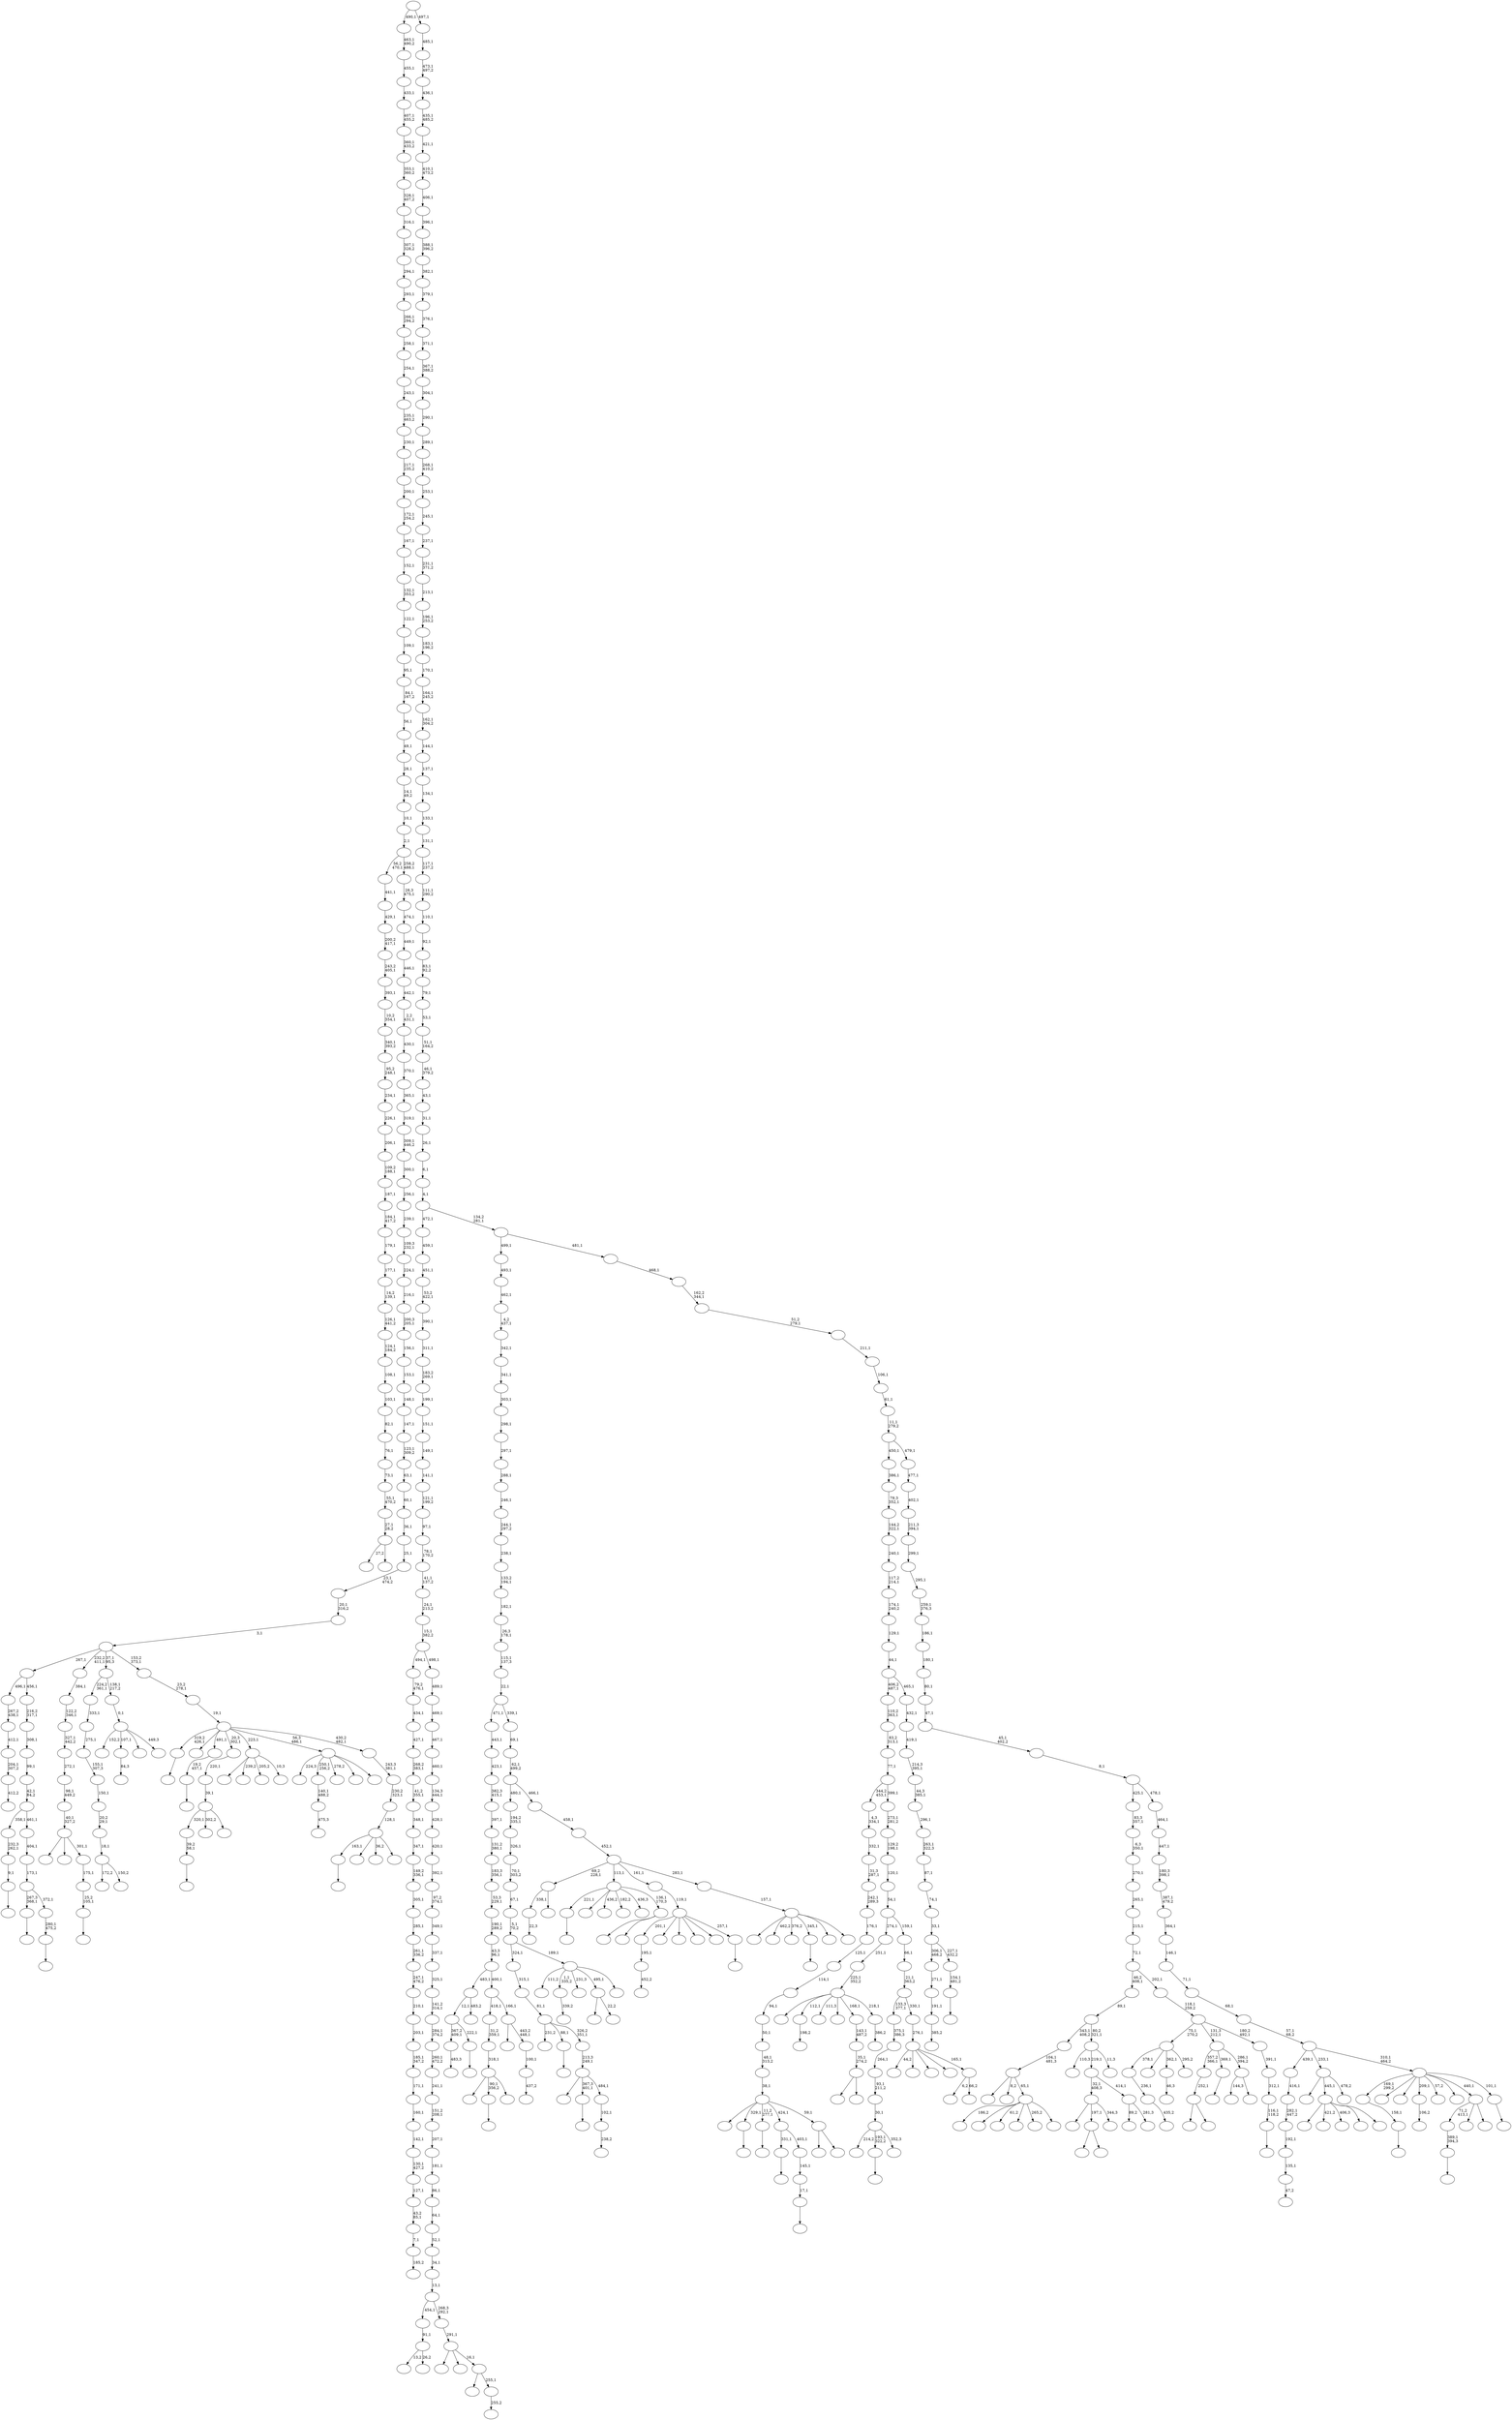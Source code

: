 digraph T {
	650 [label=""]
	649 [label=""]
	648 [label=""]
	647 [label=""]
	646 [label=""]
	645 [label=""]
	644 [label=""]
	643 [label=""]
	642 [label=""]
	641 [label=""]
	640 [label=""]
	639 [label=""]
	638 [label=""]
	637 [label=""]
	636 [label=""]
	635 [label=""]
	634 [label=""]
	633 [label=""]
	632 [label=""]
	631 [label=""]
	630 [label=""]
	629 [label=""]
	628 [label=""]
	627 [label=""]
	626 [label=""]
	625 [label=""]
	624 [label=""]
	623 [label=""]
	622 [label=""]
	621 [label=""]
	620 [label=""]
	619 [label=""]
	618 [label=""]
	617 [label=""]
	616 [label=""]
	615 [label=""]
	614 [label=""]
	613 [label=""]
	612 [label=""]
	611 [label=""]
	610 [label=""]
	609 [label=""]
	608 [label=""]
	607 [label=""]
	606 [label=""]
	605 [label=""]
	604 [label=""]
	603 [label=""]
	602 [label=""]
	601 [label=""]
	600 [label=""]
	599 [label=""]
	598 [label=""]
	597 [label=""]
	596 [label=""]
	595 [label=""]
	594 [label=""]
	593 [label=""]
	592 [label=""]
	591 [label=""]
	590 [label=""]
	589 [label=""]
	588 [label=""]
	587 [label=""]
	586 [label=""]
	585 [label=""]
	584 [label=""]
	583 [label=""]
	582 [label=""]
	581 [label=""]
	580 [label=""]
	579 [label=""]
	578 [label=""]
	577 [label=""]
	576 [label=""]
	575 [label=""]
	574 [label=""]
	573 [label=""]
	572 [label=""]
	571 [label=""]
	570 [label=""]
	569 [label=""]
	568 [label=""]
	567 [label=""]
	566 [label=""]
	565 [label=""]
	564 [label=""]
	563 [label=""]
	562 [label=""]
	561 [label=""]
	560 [label=""]
	559 [label=""]
	558 [label=""]
	557 [label=""]
	556 [label=""]
	555 [label=""]
	554 [label=""]
	553 [label=""]
	552 [label=""]
	551 [label=""]
	550 [label=""]
	549 [label=""]
	548 [label=""]
	547 [label=""]
	546 [label=""]
	545 [label=""]
	544 [label=""]
	543 [label=""]
	542 [label=""]
	541 [label=""]
	540 [label=""]
	539 [label=""]
	538 [label=""]
	537 [label=""]
	536 [label=""]
	535 [label=""]
	534 [label=""]
	533 [label=""]
	532 [label=""]
	531 [label=""]
	530 [label=""]
	529 [label=""]
	528 [label=""]
	527 [label=""]
	526 [label=""]
	525 [label=""]
	524 [label=""]
	523 [label=""]
	522 [label=""]
	521 [label=""]
	520 [label=""]
	519 [label=""]
	518 [label=""]
	517 [label=""]
	516 [label=""]
	515 [label=""]
	514 [label=""]
	513 [label=""]
	512 [label=""]
	511 [label=""]
	510 [label=""]
	509 [label=""]
	508 [label=""]
	507 [label=""]
	506 [label=""]
	505 [label=""]
	504 [label=""]
	503 [label=""]
	502 [label=""]
	501 [label=""]
	500 [label=""]
	499 [label=""]
	498 [label=""]
	497 [label=""]
	496 [label=""]
	495 [label=""]
	494 [label=""]
	493 [label=""]
	492 [label=""]
	491 [label=""]
	490 [label=""]
	489 [label=""]
	488 [label=""]
	487 [label=""]
	486 [label=""]
	485 [label=""]
	484 [label=""]
	483 [label=""]
	482 [label=""]
	481 [label=""]
	480 [label=""]
	479 [label=""]
	478 [label=""]
	477 [label=""]
	476 [label=""]
	475 [label=""]
	474 [label=""]
	473 [label=""]
	472 [label=""]
	471 [label=""]
	470 [label=""]
	469 [label=""]
	468 [label=""]
	467 [label=""]
	466 [label=""]
	465 [label=""]
	464 [label=""]
	463 [label=""]
	462 [label=""]
	461 [label=""]
	460 [label=""]
	459 [label=""]
	458 [label=""]
	457 [label=""]
	456 [label=""]
	455 [label=""]
	454 [label=""]
	453 [label=""]
	452 [label=""]
	451 [label=""]
	450 [label=""]
	449 [label=""]
	448 [label=""]
	447 [label=""]
	446 [label=""]
	445 [label=""]
	444 [label=""]
	443 [label=""]
	442 [label=""]
	441 [label=""]
	440 [label=""]
	439 [label=""]
	438 [label=""]
	437 [label=""]
	436 [label=""]
	435 [label=""]
	434 [label=""]
	433 [label=""]
	432 [label=""]
	431 [label=""]
	430 [label=""]
	429 [label=""]
	428 [label=""]
	427 [label=""]
	426 [label=""]
	425 [label=""]
	424 [label=""]
	423 [label=""]
	422 [label=""]
	421 [label=""]
	420 [label=""]
	419 [label=""]
	418 [label=""]
	417 [label=""]
	416 [label=""]
	415 [label=""]
	414 [label=""]
	413 [label=""]
	412 [label=""]
	411 [label=""]
	410 [label=""]
	409 [label=""]
	408 [label=""]
	407 [label=""]
	406 [label=""]
	405 [label=""]
	404 [label=""]
	403 [label=""]
	402 [label=""]
	401 [label=""]
	400 [label=""]
	399 [label=""]
	398 [label=""]
	397 [label=""]
	396 [label=""]
	395 [label=""]
	394 [label=""]
	393 [label=""]
	392 [label=""]
	391 [label=""]
	390 [label=""]
	389 [label=""]
	388 [label=""]
	387 [label=""]
	386 [label=""]
	385 [label=""]
	384 [label=""]
	383 [label=""]
	382 [label=""]
	381 [label=""]
	380 [label=""]
	379 [label=""]
	378 [label=""]
	377 [label=""]
	376 [label=""]
	375 [label=""]
	374 [label=""]
	373 [label=""]
	372 [label=""]
	371 [label=""]
	370 [label=""]
	369 [label=""]
	368 [label=""]
	367 [label=""]
	366 [label=""]
	365 [label=""]
	364 [label=""]
	363 [label=""]
	362 [label=""]
	361 [label=""]
	360 [label=""]
	359 [label=""]
	358 [label=""]
	357 [label=""]
	356 [label=""]
	355 [label=""]
	354 [label=""]
	353 [label=""]
	352 [label=""]
	351 [label=""]
	350 [label=""]
	349 [label=""]
	348 [label=""]
	347 [label=""]
	346 [label=""]
	345 [label=""]
	344 [label=""]
	343 [label=""]
	342 [label=""]
	341 [label=""]
	340 [label=""]
	339 [label=""]
	338 [label=""]
	337 [label=""]
	336 [label=""]
	335 [label=""]
	334 [label=""]
	333 [label=""]
	332 [label=""]
	331 [label=""]
	330 [label=""]
	329 [label=""]
	328 [label=""]
	327 [label=""]
	326 [label=""]
	325 [label=""]
	324 [label=""]
	323 [label=""]
	322 [label=""]
	321 [label=""]
	320 [label=""]
	319 [label=""]
	318 [label=""]
	317 [label=""]
	316 [label=""]
	315 [label=""]
	314 [label=""]
	313 [label=""]
	312 [label=""]
	311 [label=""]
	310 [label=""]
	309 [label=""]
	308 [label=""]
	307 [label=""]
	306 [label=""]
	305 [label=""]
	304 [label=""]
	303 [label=""]
	302 [label=""]
	301 [label=""]
	300 [label=""]
	299 [label=""]
	298 [label=""]
	297 [label=""]
	296 [label=""]
	295 [label=""]
	294 [label=""]
	293 [label=""]
	292 [label=""]
	291 [label=""]
	290 [label=""]
	289 [label=""]
	288 [label=""]
	287 [label=""]
	286 [label=""]
	285 [label=""]
	284 [label=""]
	283 [label=""]
	282 [label=""]
	281 [label=""]
	280 [label=""]
	279 [label=""]
	278 [label=""]
	277 [label=""]
	276 [label=""]
	275 [label=""]
	274 [label=""]
	273 [label=""]
	272 [label=""]
	271 [label=""]
	270 [label=""]
	269 [label=""]
	268 [label=""]
	267 [label=""]
	266 [label=""]
	265 [label=""]
	264 [label=""]
	263 [label=""]
	262 [label=""]
	261 [label=""]
	260 [label=""]
	259 [label=""]
	258 [label=""]
	257 [label=""]
	256 [label=""]
	255 [label=""]
	254 [label=""]
	253 [label=""]
	252 [label=""]
	251 [label=""]
	250 [label=""]
	249 [label=""]
	248 [label=""]
	247 [label=""]
	246 [label=""]
	245 [label=""]
	244 [label=""]
	243 [label=""]
	242 [label=""]
	241 [label=""]
	240 [label=""]
	239 [label=""]
	238 [label=""]
	237 [label=""]
	236 [label=""]
	235 [label=""]
	234 [label=""]
	233 [label=""]
	232 [label=""]
	231 [label=""]
	230 [label=""]
	229 [label=""]
	228 [label=""]
	227 [label=""]
	226 [label=""]
	225 [label=""]
	224 [label=""]
	223 [label=""]
	222 [label=""]
	221 [label=""]
	220 [label=""]
	219 [label=""]
	218 [label=""]
	217 [label=""]
	216 [label=""]
	215 [label=""]
	214 [label=""]
	213 [label=""]
	212 [label=""]
	211 [label=""]
	210 [label=""]
	209 [label=""]
	208 [label=""]
	207 [label=""]
	206 [label=""]
	205 [label=""]
	204 [label=""]
	203 [label=""]
	202 [label=""]
	201 [label=""]
	200 [label=""]
	199 [label=""]
	198 [label=""]
	197 [label=""]
	196 [label=""]
	195 [label=""]
	194 [label=""]
	193 [label=""]
	192 [label=""]
	191 [label=""]
	190 [label=""]
	189 [label=""]
	188 [label=""]
	187 [label=""]
	186 [label=""]
	185 [label=""]
	184 [label=""]
	183 [label=""]
	182 [label=""]
	181 [label=""]
	180 [label=""]
	179 [label=""]
	178 [label=""]
	177 [label=""]
	176 [label=""]
	175 [label=""]
	174 [label=""]
	173 [label=""]
	172 [label=""]
	171 [label=""]
	170 [label=""]
	169 [label=""]
	168 [label=""]
	167 [label=""]
	166 [label=""]
	165 [label=""]
	164 [label=""]
	163 [label=""]
	162 [label=""]
	161 [label=""]
	160 [label=""]
	159 [label=""]
	158 [label=""]
	157 [label=""]
	156 [label=""]
	155 [label=""]
	154 [label=""]
	153 [label=""]
	152 [label=""]
	151 [label=""]
	150 [label=""]
	149 [label=""]
	148 [label=""]
	147 [label=""]
	146 [label=""]
	145 [label=""]
	144 [label=""]
	143 [label=""]
	142 [label=""]
	141 [label=""]
	140 [label=""]
	139 [label=""]
	138 [label=""]
	137 [label=""]
	136 [label=""]
	135 [label=""]
	134 [label=""]
	133 [label=""]
	132 [label=""]
	131 [label=""]
	130 [label=""]
	129 [label=""]
	128 [label=""]
	127 [label=""]
	126 [label=""]
	125 [label=""]
	124 [label=""]
	123 [label=""]
	122 [label=""]
	121 [label=""]
	120 [label=""]
	119 [label=""]
	118 [label=""]
	117 [label=""]
	116 [label=""]
	115 [label=""]
	114 [label=""]
	113 [label=""]
	112 [label=""]
	111 [label=""]
	110 [label=""]
	109 [label=""]
	108 [label=""]
	107 [label=""]
	106 [label=""]
	105 [label=""]
	104 [label=""]
	103 [label=""]
	102 [label=""]
	101 [label=""]
	100 [label=""]
	99 [label=""]
	98 [label=""]
	97 [label=""]
	96 [label=""]
	95 [label=""]
	94 [label=""]
	93 [label=""]
	92 [label=""]
	91 [label=""]
	90 [label=""]
	89 [label=""]
	88 [label=""]
	87 [label=""]
	86 [label=""]
	85 [label=""]
	84 [label=""]
	83 [label=""]
	82 [label=""]
	81 [label=""]
	80 [label=""]
	79 [label=""]
	78 [label=""]
	77 [label=""]
	76 [label=""]
	75 [label=""]
	74 [label=""]
	73 [label=""]
	72 [label=""]
	71 [label=""]
	70 [label=""]
	69 [label=""]
	68 [label=""]
	67 [label=""]
	66 [label=""]
	65 [label=""]
	64 [label=""]
	63 [label=""]
	62 [label=""]
	61 [label=""]
	60 [label=""]
	59 [label=""]
	58 [label=""]
	57 [label=""]
	56 [label=""]
	55 [label=""]
	54 [label=""]
	53 [label=""]
	52 [label=""]
	51 [label=""]
	50 [label=""]
	49 [label=""]
	48 [label=""]
	47 [label=""]
	46 [label=""]
	45 [label=""]
	44 [label=""]
	43 [label=""]
	42 [label=""]
	41 [label=""]
	40 [label=""]
	39 [label=""]
	38 [label=""]
	37 [label=""]
	36 [label=""]
	35 [label=""]
	34 [label=""]
	33 [label=""]
	32 [label=""]
	31 [label=""]
	30 [label=""]
	29 [label=""]
	28 [label=""]
	27 [label=""]
	26 [label=""]
	25 [label=""]
	24 [label=""]
	23 [label=""]
	22 [label=""]
	21 [label=""]
	20 [label=""]
	19 [label=""]
	18 [label=""]
	17 [label=""]
	16 [label=""]
	15 [label=""]
	14 [label=""]
	13 [label=""]
	12 [label=""]
	11 [label=""]
	10 [label=""]
	9 [label=""]
	8 [label=""]
	7 [label=""]
	6 [label=""]
	5 [label=""]
	4 [label=""]
	3 [label=""]
	2 [label=""]
	1 [label=""]
	0 [label=""]
	646 -> 647 [label="483,3"]
	644 -> 645 [label=""]
	643 -> 644 [label="389,1\n394,3"]
	641 -> 642 [label=""]
	637 -> 638 [label=""]
	630 -> 631 [label=""]
	629 -> 646 [label="367,2\n409,1"]
	629 -> 630 [label="222,1"]
	626 -> 627 [label="22,3"]
	619 -> 620 [label="385,2"]
	618 -> 619 [label="191,1"]
	617 -> 618 [label="271,1"]
	614 -> 615 [label="339,2"]
	608 -> 621 [label="13,2"]
	608 -> 609 [label="26,2"]
	607 -> 608 [label="91,1"]
	599 -> 600 [label=""]
	595 -> 596 [label=""]
	594 -> 595 [label="39,2\n58,1"]
	592 -> 593 [label="412,2"]
	591 -> 592 [label="204,1\n307,2"]
	590 -> 591 [label="412,1"]
	589 -> 590 [label="267,2\n438,1"]
	587 -> 588 [label=""]
	585 -> 605 [label="214,2"]
	585 -> 587 [label="193,1\n322,2"]
	585 -> 586 [label="352,3"]
	584 -> 585 [label="30,1"]
	583 -> 584 [label="93,1\n211,2"]
	582 -> 583 [label="264,1"]
	581 -> 582 [label="375,1\n386,3"]
	575 -> 576 [label=""]
	574 -> 575 [label="9,1"]
	573 -> 574 [label="232,3\n262,1"]
	571 -> 572 [label=""]
	568 -> 569 [label="185,2"]
	567 -> 568 [label="7,1"]
	566 -> 567 [label="43,2\n85,1"]
	565 -> 566 [label="127,1"]
	564 -> 565 [label="130,1\n427,2"]
	563 -> 564 [label="142,1"]
	562 -> 563 [label="160,1"]
	561 -> 562 [label="171,1"]
	560 -> 561 [label="185,1\n347,2"]
	559 -> 560 [label="203,1"]
	558 -> 559 [label="210,1"]
	557 -> 558 [label="247,1\n476,2"]
	556 -> 557 [label="261,1\n336,2"]
	555 -> 556 [label="285,1"]
	554 -> 555 [label="305,1"]
	553 -> 554 [label="149,2\n336,1"]
	552 -> 553 [label="347,1"]
	551 -> 552 [label="348,1"]
	550 -> 551 [label="41,2\n355,1"]
	549 -> 550 [label="268,2\n383,1"]
	548 -> 549 [label="427,1"]
	547 -> 548 [label="434,1"]
	546 -> 547 [label="79,2\n476,1"]
	544 -> 632 [label=""]
	544 -> 545 [label="22,2"]
	541 -> 542 [label=""]
	539 -> 603 [label=""]
	539 -> 540 [label=""]
	538 -> 539 [label="252,1"]
	534 -> 535 [label=""]
	533 -> 534 [label="158,1"]
	531 -> 606 [label="27,2"]
	531 -> 532 [label=""]
	530 -> 531 [label="27,1\n28,2"]
	529 -> 530 [label="55,1\n470,2"]
	528 -> 529 [label="73,1"]
	527 -> 528 [label="76,1"]
	526 -> 527 [label="82,1"]
	525 -> 526 [label="103,1"]
	524 -> 525 [label="108,1"]
	523 -> 524 [label="124,1\n184,2"]
	522 -> 523 [label="126,1\n441,2"]
	521 -> 522 [label="14,2\n139,1"]
	520 -> 521 [label="177,1"]
	519 -> 520 [label="179,1"]
	518 -> 519 [label="184,1\n417,2"]
	517 -> 518 [label="187,1"]
	516 -> 517 [label="109,2\n188,1"]
	515 -> 516 [label="206,1"]
	514 -> 515 [label="226,1"]
	513 -> 514 [label="234,1"]
	512 -> 513 [label="95,2\n248,1"]
	511 -> 512 [label="340,1\n393,2"]
	510 -> 511 [label="10,2\n354,1"]
	509 -> 510 [label="393,1"]
	508 -> 509 [label="243,2\n405,1"]
	507 -> 508 [label="200,2\n417,1"]
	506 -> 507 [label="429,1"]
	505 -> 506 [label="441,1"]
	503 -> 504 [label=""]
	500 -> 501 [label=""]
	499 -> 500 [label="280,1\n475,2"]
	498 -> 541 [label="267,3\n368,1"]
	498 -> 499 [label="372,1"]
	497 -> 498 [label="173,1"]
	496 -> 497 [label="404,1"]
	495 -> 573 [label="358,1"]
	495 -> 496 [label="461,1"]
	494 -> 495 [label="42,1\n84,2"]
	493 -> 494 [label="99,1"]
	492 -> 493 [label="308,1"]
	491 -> 492 [label="216,2\n317,1"]
	490 -> 589 [label="496,1"]
	490 -> 491 [label="456,1"]
	488 -> 489 [label=""]
	486 -> 626 [label="338,1"]
	486 -> 487 [label=""]
	483 -> 484 [label="238,2"]
	482 -> 483 [label="102,1"]
	481 -> 536 [label=""]
	481 -> 488 [label="367,3\n401,1"]
	481 -> 482 [label="484,1"]
	480 -> 481 [label="213,3\n249,1"]
	479 -> 640 [label="231,2"]
	479 -> 571 [label="88,1"]
	479 -> 480 [label="326,2\n351,1"]
	478 -> 479 [label="81,1"]
	477 -> 478 [label="315,1"]
	475 -> 476 [label="84,3"]
	471 -> 472 [label="198,2"]
	469 -> 470 [label=""]
	460 -> 461 [label="452,2"]
	459 -> 460 [label="195,1"]
	457 -> 458 [label="106,2"]
	454 -> 455 [label=""]
	453 -> 454 [label="19,2\n457,1"]
	450 -> 451 [label="435,2"]
	449 -> 450 [label="236,1"]
	447 -> 448 [label="47,2"]
	446 -> 447 [label="135,1"]
	445 -> 446 [label="192,1"]
	444 -> 445 [label="282,1\n447,2"]
	443 -> 444 [label="416,1"]
	441 -> 442 [label=""]
	439 -> 594 [label="320,1"]
	439 -> 485 [label="302,2"]
	439 -> 440 [label=""]
	438 -> 439 [label="39,1"]
	437 -> 438 [label="220,1"]
	435 -> 436 [label=""]
	428 -> 623 [label=""]
	428 -> 429 [label=""]
	426 -> 427 [label=""]
	422 -> 423 [label="475,3"]
	421 -> 422 [label="140,1\n488,2"]
	419 -> 420 [label=""]
	418 -> 419 [label="17,1"]
	417 -> 418 [label="145,1"]
	416 -> 599 [label="331,1"]
	416 -> 417 [label="403,1"]
	414 -> 415 [label=""]
	411 -> 636 [label=""]
	411 -> 634 [label="421,2"]
	411 -> 633 [label="406,3"]
	411 -> 577 [label=""]
	411 -> 412 [label=""]
	409 -> 410 [label="46,3"]
	407 -> 408 [label="255,2"]
	406 -> 434 [label=""]
	406 -> 407 [label="255,1"]
	405 -> 466 [label=""]
	405 -> 413 [label=""]
	405 -> 406 [label="16,1"]
	404 -> 405 [label="291,1"]
	403 -> 607 [label="454,1"]
	403 -> 404 [label="268,3\n292,1"]
	402 -> 403 [label="13,1"]
	401 -> 402 [label="34,1"]
	400 -> 401 [label="52,1"]
	399 -> 400 [label="64,1"]
	398 -> 399 [label="86,1"]
	397 -> 398 [label="181,1"]
	396 -> 397 [label="207,1"]
	395 -> 396 [label="151,2\n208,1"]
	394 -> 395 [label="241,1"]
	393 -> 394 [label="260,1\n472,2"]
	392 -> 393 [label="284,1\n374,2"]
	391 -> 392 [label="141,2\n314,1"]
	390 -> 391 [label="325,1"]
	389 -> 390 [label="337,1"]
	388 -> 389 [label="349,1"]
	387 -> 388 [label="97,2\n374,1"]
	386 -> 387 [label="392,1"]
	385 -> 386 [label="420,1"]
	384 -> 385 [label="428,1"]
	383 -> 384 [label="134,3\n444,1"]
	382 -> 383 [label="460,1"]
	381 -> 382 [label="467,1"]
	380 -> 381 [label="469,1"]
	379 -> 380 [label="489,1"]
	378 -> 546 [label="494,1"]
	378 -> 379 [label="498,1"]
	377 -> 378 [label="15,1\n382,2"]
	376 -> 377 [label="24,1\n213,2"]
	375 -> 376 [label="41,1\n137,2"]
	374 -> 375 [label="78,1\n170,2"]
	373 -> 374 [label="97,1"]
	372 -> 373 [label="121,1\n199,2"]
	371 -> 372 [label="141,1"]
	370 -> 371 [label="149,1"]
	369 -> 370 [label="151,1"]
	368 -> 369 [label="199,1"]
	367 -> 368 [label="183,2\n269,1"]
	366 -> 367 [label="311,1"]
	365 -> 366 [label="390,1"]
	364 -> 365 [label="53,2\n422,1"]
	363 -> 364 [label="451,1"]
	362 -> 363 [label="459,1"]
	355 -> 432 [label="172,2"]
	355 -> 356 [label="150,2"]
	354 -> 355 [label="18,1"]
	353 -> 354 [label="20,2\n29,1"]
	352 -> 353 [label="150,1"]
	351 -> 352 [label="155,1\n307,3"]
	350 -> 351 [label="275,1"]
	349 -> 350 [label="333,1"]
	346 -> 613 [label="186,2"]
	346 -> 610 [label=""]
	346 -> 467 [label="61,2"]
	346 -> 431 [label=""]
	346 -> 357 [label="265,2"]
	346 -> 347 [label=""]
	345 -> 612 [label=""]
	345 -> 359 [label="8,2"]
	345 -> 346 [label="65,1"]
	344 -> 345 [label="104,1\n481,3"]
	338 -> 449 [label="378,1"]
	338 -> 430 [label=""]
	338 -> 409 [label="362,1"]
	338 -> 339 [label="295,2"]
	334 -> 629 [label="12,1"]
	334 -> 335 [label="483,2"]
	332 -> 616 [label=""]
	332 -> 580 [label="239,2"]
	332 -> 360 [label="205,2"]
	332 -> 333 [label="10,3"]
	330 -> 331 [label=""]
	329 -> 330 [label="25,2\n105,1"]
	328 -> 329 [label="175,1"]
	327 -> 602 [label=""]
	327 -> 358 [label=""]
	327 -> 328 [label="301,1"]
	326 -> 327 [label="40,1\n327,2"]
	325 -> 326 [label="98,1\n449,2"]
	324 -> 325 [label="272,1"]
	323 -> 324 [label="327,1\n442,2"]
	322 -> 323 [label="122,2\n346,1"]
	321 -> 322 [label="384,1"]
	317 -> 649 [label=""]
	317 -> 414 [label="90,1\n356,2"]
	317 -> 318 [label=""]
	316 -> 317 [label="318,1"]
	315 -> 316 [label="31,2\n359,1"]
	313 -> 625 [label="144,3"]
	313 -> 314 [label=""]
	312 -> 538 [label="357,2\n366,1"]
	312 -> 503 [label="369,1"]
	312 -> 313 [label="286,1\n394,2"]
	310 -> 320 [label=""]
	310 -> 311 [label=""]
	309 -> 597 [label=""]
	309 -> 441 [label="329,1"]
	309 -> 435 [label="11,2\n277,1"]
	309 -> 416 [label="424,1"]
	309 -> 310 [label="59,1"]
	308 -> 309 [label="38,1"]
	307 -> 308 [label="48,1\n313,2"]
	306 -> 307 [label="50,1"]
	305 -> 306 [label="94,1"]
	304 -> 305 [label="114,1"]
	303 -> 304 [label="125,1"]
	302 -> 303 [label="176,1"]
	301 -> 302 [label="242,1\n289,3"]
	300 -> 301 [label="31,3\n287,1"]
	299 -> 300 [label="332,1"]
	298 -> 299 [label="4,3\n334,1"]
	296 -> 474 [label=""]
	296 -> 428 [label="197,1"]
	296 -> 297 [label="344,3"]
	294 -> 643 [label="71,2\n413,1"]
	294 -> 570 [label=""]
	294 -> 295 [label=""]
	290 -> 648 [label=""]
	290 -> 291 [label=""]
	289 -> 290 [label="35,1\n274,2"]
	288 -> 289 [label="143,1\n487,2"]
	286 -> 639 [label="89,2"]
	286 -> 287 [label="281,3"]
	285 -> 296 [label="32,1\n408,3"]
	285 -> 286 [label="414,1"]
	283 -> 598 [label="224,3"]
	283 -> 421 [label="250,1\n256,2"]
	283 -> 343 [label="278,2"]
	283 -> 292 [label=""]
	283 -> 284 [label=""]
	281 -> 650 [label="110,3"]
	281 -> 285 [label="219,1"]
	281 -> 282 [label="11,3"]
	280 -> 344 [label="343,1\n408,2"]
	280 -> 281 [label="80,2\n321,1"]
	279 -> 280 [label="89,1"]
	277 -> 278 [label=""]
	276 -> 277 [label="116,1\n118,2"]
	275 -> 276 [label="312,1"]
	274 -> 275 [label="391,1"]
	273 -> 338 [label="75,1\n270,2"]
	273 -> 312 [label="131,3\n212,1"]
	273 -> 274 [label="180,2\n492,1"]
	272 -> 273 [label="118,1\n259,2"]
	271 -> 279 [label="46,2\n408,1"]
	271 -> 272 [label="202,1"]
	270 -> 271 [label="72,1"]
	269 -> 270 [label="215,1"]
	268 -> 269 [label="265,1"]
	267 -> 268 [label="270,1"]
	266 -> 267 [label="6,3\n350,1"]
	265 -> 266 [label="83,3\n357,1"]
	263 -> 628 [label="152,2"]
	263 -> 475 [label="107,1"]
	263 -> 463 [label=""]
	263 -> 264 [label="449,3"]
	262 -> 263 [label="0,1"]
	261 -> 349 [label="224,2\n361,1"]
	261 -> 262 [label="138,1\n217,2"]
	259 -> 624 [label="111,2"]
	259 -> 614 [label="1,1\n335,2"]
	259 -> 579 [label="231,3"]
	259 -> 544 [label="495,1"]
	259 -> 260 [label=""]
	258 -> 477 [label="324,1"]
	258 -> 259 [label="189,1"]
	257 -> 258 [label="5,1\n70,2"]
	256 -> 257 [label="67,1"]
	255 -> 256 [label="70,1\n303,2"]
	254 -> 255 [label="326,1"]
	253 -> 254 [label="194,2\n335,1"]
	250 -> 251 [label="386,2"]
	249 -> 537 [label=""]
	249 -> 471 [label="112,1"]
	249 -> 341 [label="111,3"]
	249 -> 340 [label=""]
	249 -> 288 [label="168,1"]
	249 -> 250 [label="218,1"]
	248 -> 249 [label="225,1\n352,2"]
	247 -> 248 [label="251,1"]
	245 -> 622 [label="6,2"]
	245 -> 246 [label="66,2"]
	244 -> 604 [label="44,2"]
	244 -> 473 [label=""]
	244 -> 433 [label=""]
	244 -> 252 [label=""]
	244 -> 245 [label="165,1"]
	243 -> 244 [label="276,1"]
	242 -> 581 [label="133,3\n377,1"]
	242 -> 243 [label="330,1"]
	241 -> 242 [label="21,1\n363,2"]
	240 -> 241 [label="66,1"]
	239 -> 247 [label="274,1"]
	239 -> 240 [label="159,1"]
	238 -> 239 [label="54,1"]
	237 -> 238 [label="120,1"]
	236 -> 237 [label="129,2\n198,1"]
	235 -> 236 [label="273,1\n281,2"]
	234 -> 298 [label="344,2\n453,1"]
	234 -> 235 [label="399,1"]
	233 -> 234 [label="77,1"]
	232 -> 233 [label="83,2\n313,1"]
	231 -> 232 [label="110,2\n363,1"]
	229 -> 230 [label=""]
	228 -> 229 [label="154,1\n481,2"]
	227 -> 617 [label="306,1\n468,2"]
	227 -> 228 [label="227,1\n432,2"]
	226 -> 227 [label="33,1"]
	225 -> 226 [label="74,1"]
	224 -> 225 [label="87,1"]
	223 -> 224 [label="263,1\n322,3"]
	222 -> 223 [label="296,1"]
	221 -> 222 [label="44,3\n385,1"]
	220 -> 221 [label="214,3\n395,1"]
	219 -> 220 [label="419,1"]
	218 -> 219 [label="432,1"]
	217 -> 231 [label="406,2\n487,1"]
	217 -> 218 [label="465,1"]
	216 -> 217 [label="44,1"]
	215 -> 216 [label="129,1"]
	214 -> 215 [label="174,1\n240,2"]
	213 -> 214 [label="117,2\n214,1"]
	212 -> 213 [label="240,1"]
	211 -> 212 [label="144,2\n322,1"]
	210 -> 211 [label="79,3\n352,1"]
	209 -> 210 [label="386,1"]
	207 -> 464 [label=""]
	207 -> 411 [label="445,1"]
	207 -> 208 [label="478,2"]
	205 -> 336 [label=""]
	205 -> 206 [label=""]
	204 -> 637 [label="221,1"]
	204 -> 611 [label=""]
	204 -> 543 [label="436,2"]
	204 -> 456 [label="182,2"]
	204 -> 342 [label="436,3"]
	204 -> 205 [label="136,1\n170,3"]
	201 -> 202 [label="437,2"]
	200 -> 201 [label="100,1"]
	199 -> 635 [label=""]
	199 -> 200 [label="443,2\n448,1"]
	198 -> 315 [label="418,1"]
	198 -> 199 [label="166,1"]
	197 -> 334 [label="483,1"]
	197 -> 198 [label="400,1"]
	196 -> 197 [label="43,3\n96,1"]
	195 -> 196 [label="190,1\n289,2"]
	194 -> 195 [label="53,3\n229,1"]
	193 -> 194 [label="183,3\n356,1"]
	192 -> 193 [label="131,2\n380,1"]
	191 -> 192 [label="397,1"]
	190 -> 191 [label="382,3\n415,1"]
	189 -> 190 [label="423,1"]
	188 -> 189 [label="443,1"]
	186 -> 187 [label=""]
	185 -> 459 [label="201,1"]
	185 -> 424 [label=""]
	185 -> 319 [label=""]
	185 -> 293 [label=""]
	185 -> 203 [label=""]
	185 -> 186 [label="257,1"]
	184 -> 185 [label="119,1"]
	182 -> 426 [label="163,1"]
	182 -> 425 [label=""]
	182 -> 348 [label="36,2"]
	182 -> 183 [label=""]
	181 -> 182 [label="128,1"]
	180 -> 181 [label="230,2\n323,1"]
	179 -> 180 [label="243,3\n381,1"]
	178 -> 641 [label="319,2\n426,1"]
	178 -> 468 [label=""]
	178 -> 453 [label="491,1"]
	178 -> 437 [label="20,3\n302,1"]
	178 -> 332 [label="223,1"]
	178 -> 283 [label="56,3\n486,1"]
	178 -> 179 [label="430,2\n482,1"]
	177 -> 178 [label="19,1"]
	176 -> 177 [label="23,2\n278,1"]
	175 -> 490 [label="267,1"]
	175 -> 321 [label="232,2\n411,1"]
	175 -> 261 [label="37,1\n95,3"]
	175 -> 176 [label="153,2\n373,1"]
	174 -> 175 [label="3,1"]
	173 -> 174 [label="20,1\n316,2"]
	172 -> 173 [label="23,1\n474,2"]
	171 -> 172 [label="25,1"]
	170 -> 171 [label="36,1"]
	169 -> 170 [label="60,1"]
	168 -> 169 [label="63,1"]
	167 -> 168 [label="123,1\n309,2"]
	166 -> 167 [label="147,1"]
	165 -> 166 [label="148,1"]
	164 -> 165 [label="153,1"]
	163 -> 164 [label="156,1"]
	162 -> 163 [label="200,3\n205,1"]
	161 -> 162 [label="216,1"]
	160 -> 161 [label="224,1"]
	159 -> 160 [label="109,3\n232,1"]
	158 -> 159 [label="239,1"]
	157 -> 158 [label="256,1"]
	156 -> 157 [label="300,1"]
	155 -> 156 [label="309,1\n446,2"]
	154 -> 155 [label="319,1"]
	153 -> 154 [label="365,1"]
	152 -> 153 [label="370,1"]
	151 -> 152 [label="430,1"]
	150 -> 151 [label="2,2\n431,1"]
	149 -> 150 [label="442,1"]
	148 -> 149 [label="446,1"]
	147 -> 148 [label="449,1"]
	146 -> 147 [label="474,1"]
	145 -> 146 [label="28,3\n475,1"]
	144 -> 505 [label="56,2\n470,1"]
	144 -> 145 [label="258,2\n488,1"]
	143 -> 144 [label="2,1"]
	142 -> 143 [label="10,1"]
	141 -> 142 [label="14,1\n49,2"]
	140 -> 141 [label="28,1"]
	139 -> 140 [label="49,1"]
	138 -> 139 [label="56,1"]
	137 -> 138 [label="84,1\n167,2"]
	136 -> 137 [label="95,1"]
	135 -> 136 [label="109,1"]
	134 -> 135 [label="122,1"]
	133 -> 134 [label="132,1\n353,2"]
	132 -> 133 [label="152,1"]
	131 -> 132 [label="167,1"]
	130 -> 131 [label="172,1\n254,2"]
	129 -> 130 [label="200,1"]
	128 -> 129 [label="217,1\n235,2"]
	127 -> 128 [label="230,1"]
	126 -> 127 [label="235,1\n463,2"]
	125 -> 126 [label="243,1"]
	124 -> 125 [label="254,1"]
	123 -> 124 [label="258,1"]
	122 -> 123 [label="266,1\n294,2"]
	121 -> 122 [label="293,1"]
	120 -> 121 [label="294,1"]
	119 -> 120 [label="307,1\n328,2"]
	118 -> 119 [label="316,1"]
	117 -> 118 [label="328,1\n407,2"]
	116 -> 117 [label="353,1\n360,2"]
	115 -> 116 [label="360,1\n433,2"]
	114 -> 115 [label="407,1\n455,2"]
	113 -> 114 [label="433,1"]
	112 -> 113 [label="455,1"]
	111 -> 112 [label="463,1\n490,2"]
	109 -> 601 [label=""]
	109 -> 578 [label="462,2"]
	109 -> 502 [label="376,2"]
	109 -> 469 [label="345,1"]
	109 -> 361 [label=""]
	109 -> 110 [label=""]
	108 -> 109 [label="157,1"]
	107 -> 486 [label="69,2\n228,1"]
	107 -> 204 [label="113,1"]
	107 -> 184 [label="161,1"]
	107 -> 108 [label="283,1"]
	106 -> 107 [label="452,1"]
	105 -> 106 [label="458,1"]
	104 -> 253 [label="480,1"]
	104 -> 105 [label="466,1"]
	103 -> 104 [label="62,1\n499,2"]
	102 -> 103 [label="69,1"]
	101 -> 188 [label="471,1"]
	101 -> 102 [label="339,1"]
	100 -> 101 [label="22,1"]
	99 -> 100 [label="115,1\n137,3"]
	98 -> 99 [label="26,3\n178,1"]
	97 -> 98 [label="182,1"]
	96 -> 97 [label="133,2\n194,1"]
	95 -> 96 [label="238,1"]
	94 -> 95 [label="244,1\n297,2"]
	93 -> 94 [label="246,1"]
	92 -> 93 [label="288,1"]
	91 -> 92 [label="297,1"]
	90 -> 91 [label="298,1"]
	89 -> 90 [label="303,1"]
	88 -> 89 [label="341,1"]
	87 -> 88 [label="342,1"]
	86 -> 87 [label="4,2\n437,1"]
	85 -> 86 [label="462,1"]
	84 -> 85 [label="493,1"]
	82 -> 83 [label=""]
	81 -> 533 [label="169,1\n299,2"]
	81 -> 465 [label=""]
	81 -> 462 [label=""]
	81 -> 457 [label="209,1"]
	81 -> 452 [label="57,2"]
	81 -> 337 [label=""]
	81 -> 294 [label="440,1"]
	81 -> 82 [label="101,1"]
	80 -> 443 [label="439,1"]
	80 -> 207 [label="233,1"]
	80 -> 81 [label="310,1\n464,2"]
	79 -> 80 [label="57,1\n68,2"]
	78 -> 79 [label="68,1"]
	77 -> 78 [label="71,1"]
	76 -> 77 [label="146,1"]
	75 -> 76 [label="364,1"]
	74 -> 75 [label="387,1\n479,2"]
	73 -> 74 [label="180,3\n398,1"]
	72 -> 73 [label="447,1"]
	71 -> 72 [label="464,1"]
	70 -> 265 [label="425,1"]
	70 -> 71 [label="478,1"]
	69 -> 70 [label="8,1"]
	68 -> 69 [label="45,1\n402,2"]
	67 -> 68 [label="47,1"]
	66 -> 67 [label="80,1"]
	65 -> 66 [label="180,1"]
	64 -> 65 [label="186,1"]
	63 -> 64 [label="259,1\n376,3"]
	62 -> 63 [label="295,1"]
	61 -> 62 [label="299,1"]
	60 -> 61 [label="211,3\n394,1"]
	59 -> 60 [label="402,1"]
	58 -> 59 [label="477,1"]
	57 -> 209 [label="450,1"]
	57 -> 58 [label="479,1"]
	56 -> 57 [label="11,1\n279,2"]
	55 -> 56 [label="61,1"]
	54 -> 55 [label="106,1"]
	53 -> 54 [label="211,1"]
	52 -> 53 [label="51,2\n279,1"]
	51 -> 52 [label="162,2\n344,1"]
	50 -> 51 [label="468,1"]
	49 -> 84 [label="499,1"]
	49 -> 50 [label="481,1"]
	48 -> 362 [label="472,1"]
	48 -> 49 [label="134,2\n281,1"]
	47 -> 48 [label="4,1"]
	46 -> 47 [label="6,1"]
	45 -> 46 [label="26,1"]
	44 -> 45 [label="31,1"]
	43 -> 44 [label="43,1"]
	42 -> 43 [label="46,1\n379,2"]
	41 -> 42 [label="51,1\n164,2"]
	40 -> 41 [label="53,1"]
	39 -> 40 [label="79,1"]
	38 -> 39 [label="83,1\n92,2"]
	37 -> 38 [label="92,1"]
	36 -> 37 [label="110,1"]
	35 -> 36 [label="111,1\n290,2"]
	34 -> 35 [label="117,1\n237,2"]
	33 -> 34 [label="131,1"]
	32 -> 33 [label="133,1"]
	31 -> 32 [label="134,1"]
	30 -> 31 [label="137,1"]
	29 -> 30 [label="144,1"]
	28 -> 29 [label="162,1\n304,2"]
	27 -> 28 [label="164,1\n245,2"]
	26 -> 27 [label="170,1"]
	25 -> 26 [label="183,1\n196,2"]
	24 -> 25 [label="196,1\n253,2"]
	23 -> 24 [label="213,1"]
	22 -> 23 [label="231,1\n371,2"]
	21 -> 22 [label="237,1"]
	20 -> 21 [label="245,1"]
	19 -> 20 [label="253,1"]
	18 -> 19 [label="268,1\n410,2"]
	17 -> 18 [label="289,1"]
	16 -> 17 [label="290,1"]
	15 -> 16 [label="304,1"]
	14 -> 15 [label="367,1\n388,2"]
	13 -> 14 [label="371,1"]
	12 -> 13 [label="376,1"]
	11 -> 12 [label="379,1"]
	10 -> 11 [label="382,1"]
	9 -> 10 [label="388,1\n396,2"]
	8 -> 9 [label="396,1"]
	7 -> 8 [label="406,1"]
	6 -> 7 [label="410,1\n473,2"]
	5 -> 6 [label="421,1"]
	4 -> 5 [label="435,1\n485,2"]
	3 -> 4 [label="436,1"]
	2 -> 3 [label="473,1\n497,2"]
	1 -> 2 [label="485,1"]
	0 -> 111 [label="490,1"]
	0 -> 1 [label="497,1"]
}
